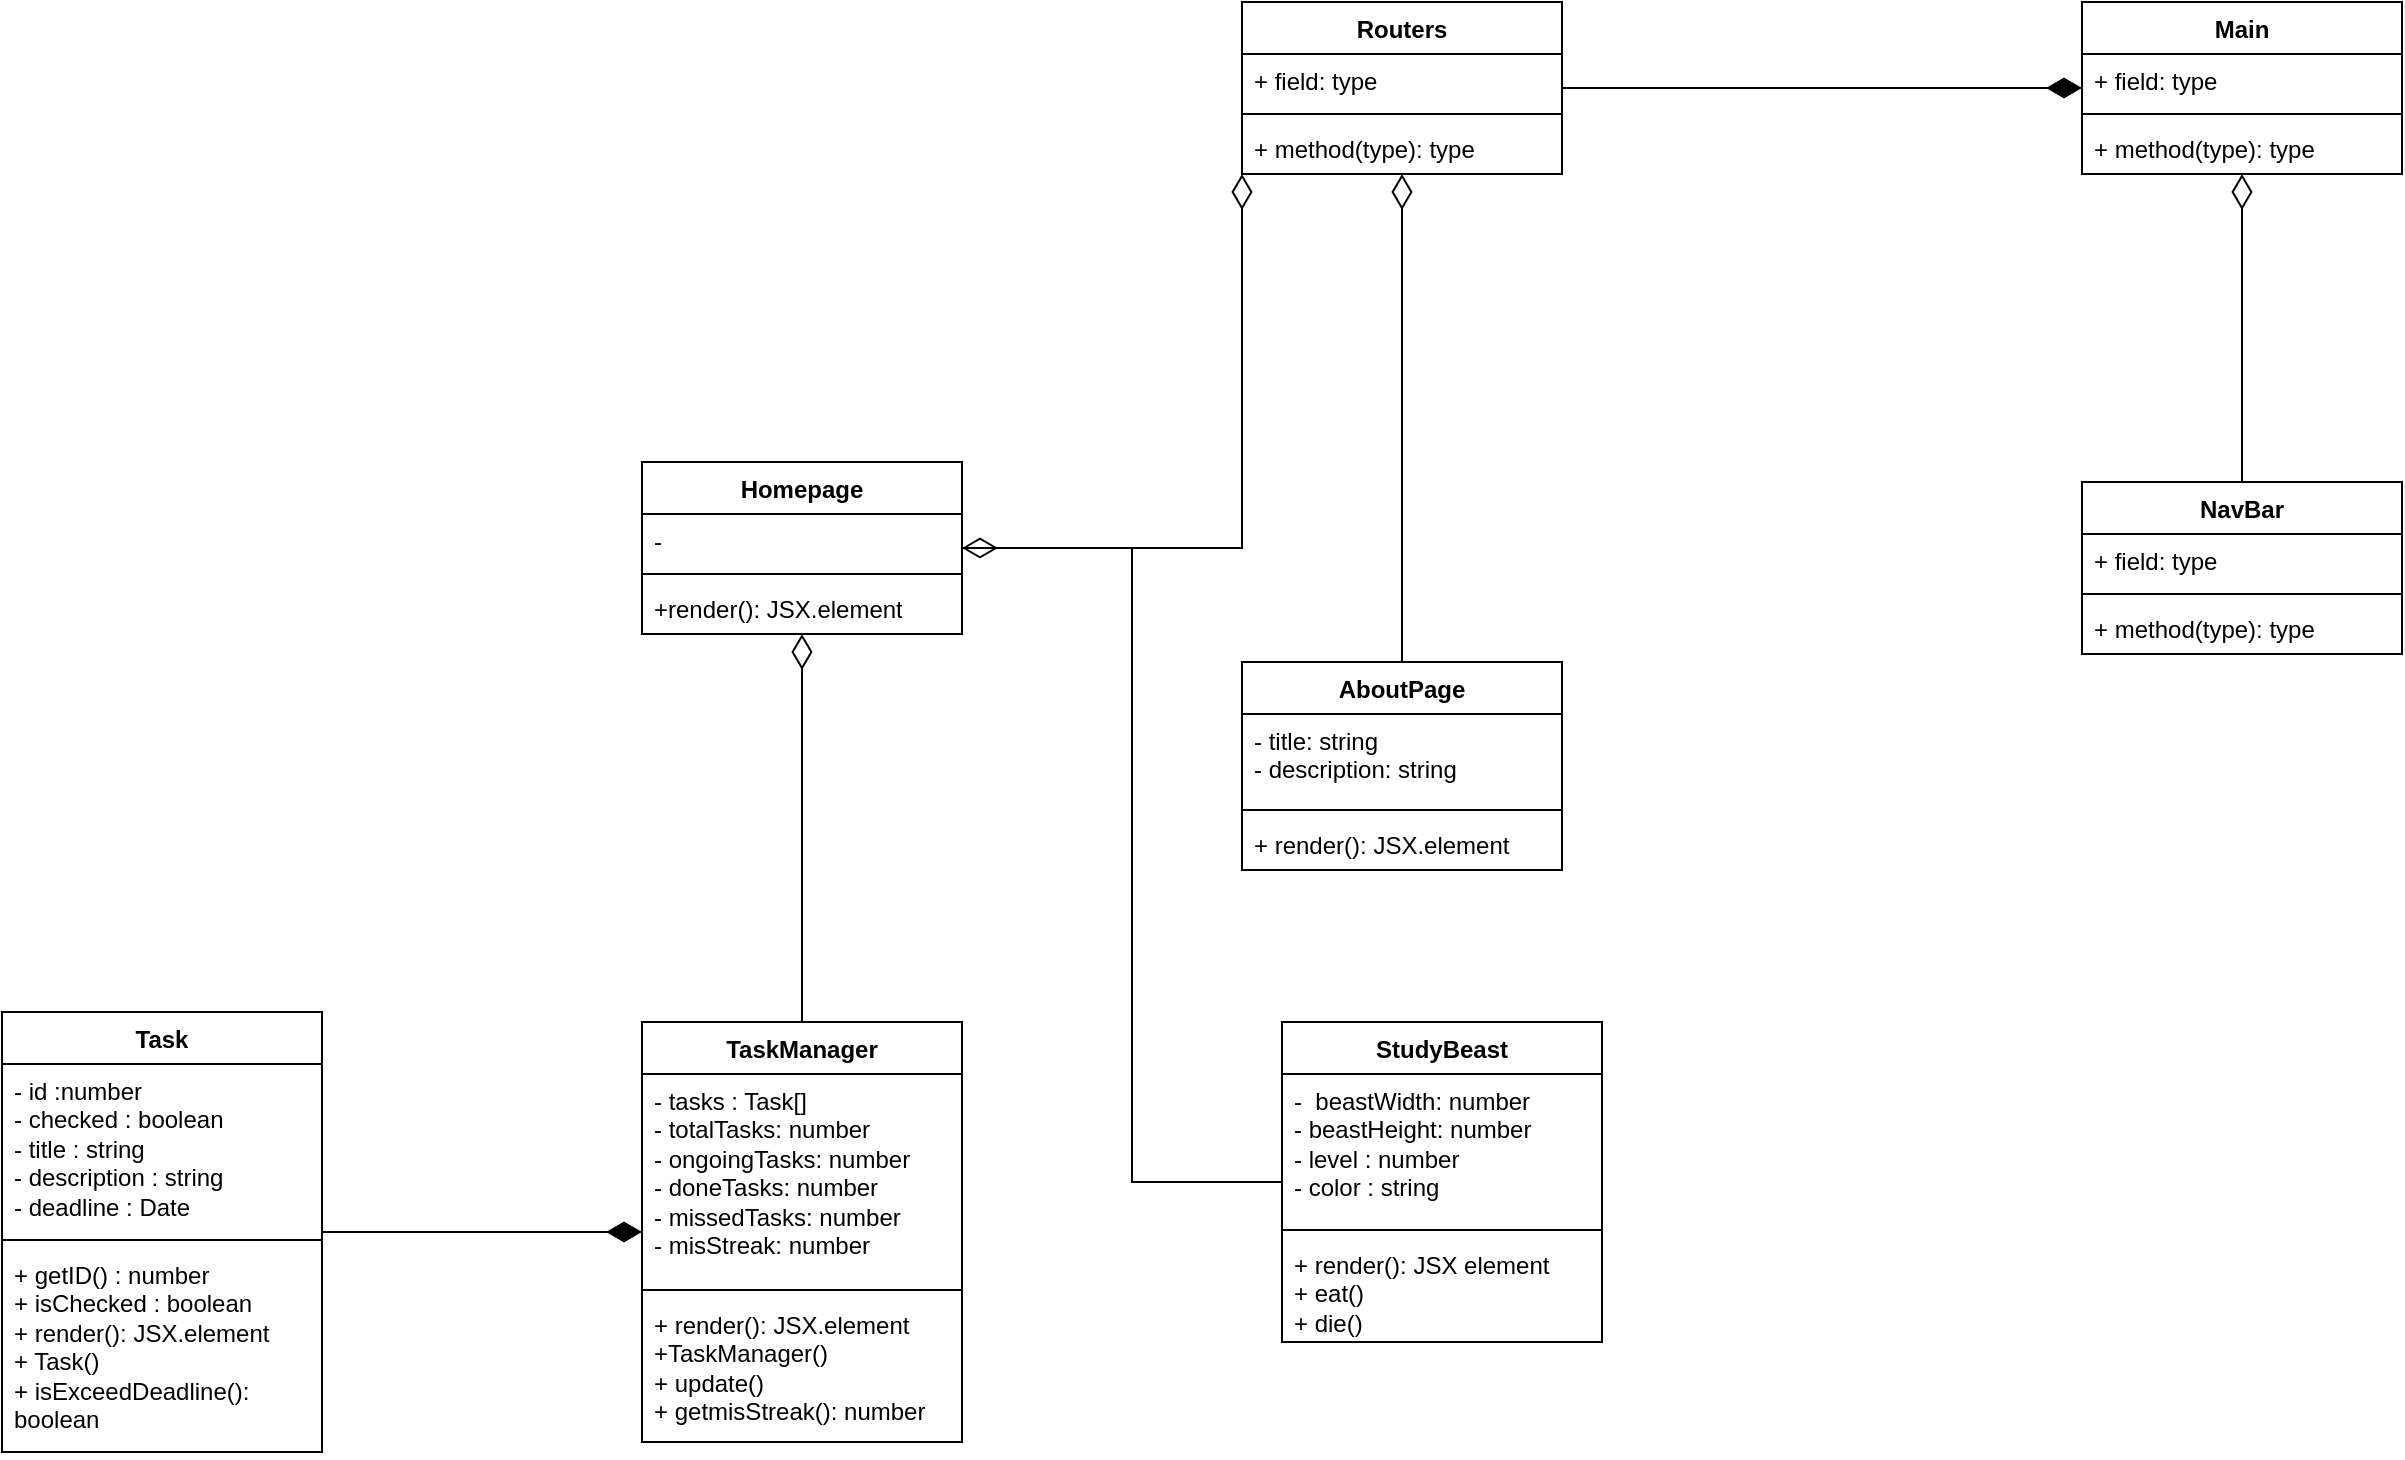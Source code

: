 <mxfile version="28.2.8">
  <diagram name="Page-1" id="5RMKCjs3eDe3yt776Ngc">
    <mxGraphModel dx="1042" dy="1674" grid="1" gridSize="10" guides="1" tooltips="1" connect="1" arrows="1" fold="1" page="1" pageScale="1" pageWidth="850" pageHeight="1100" math="0" shadow="0">
      <root>
        <mxCell id="0" />
        <mxCell id="1" parent="0" />
        <mxCell id="5VEAs7Z4zmUbIyA-DY4z-10" style="edgeStyle=orthogonalEdgeStyle;rounded=0;orthogonalLoop=1;jettySize=auto;html=1;entryX=0;entryY=0.5;entryDx=0;entryDy=0;endArrow=diamondThin;endFill=1;endSize=15;" edge="1" parent="1" source="5VEAs7Z4zmUbIyA-DY4z-1" target="5VEAs7Z4zmUbIyA-DY4z-5">
          <mxGeometry relative="1" as="geometry" />
        </mxCell>
        <mxCell id="5VEAs7Z4zmUbIyA-DY4z-1" value="Task" style="swimlane;fontStyle=1;align=center;verticalAlign=top;childLayout=stackLayout;horizontal=1;startSize=26;horizontalStack=0;resizeParent=1;resizeParentMax=0;resizeLast=0;collapsible=1;marginBottom=0;whiteSpace=wrap;html=1;" vertex="1" parent="1">
          <mxGeometry x="140" y="495" width="160" height="220" as="geometry" />
        </mxCell>
        <mxCell id="5VEAs7Z4zmUbIyA-DY4z-2" value="- id :number&lt;div&gt;- checked : boolean&lt;/div&gt;&lt;div&gt;- title : string&lt;/div&gt;&lt;div&gt;- description : string&lt;/div&gt;&lt;div&gt;- deadline : Date&lt;/div&gt;" style="text;strokeColor=none;fillColor=none;align=left;verticalAlign=top;spacingLeft=4;spacingRight=4;overflow=hidden;rotatable=0;points=[[0,0.5],[1,0.5]];portConstraint=eastwest;whiteSpace=wrap;html=1;" vertex="1" parent="5VEAs7Z4zmUbIyA-DY4z-1">
          <mxGeometry y="26" width="160" height="84" as="geometry" />
        </mxCell>
        <mxCell id="5VEAs7Z4zmUbIyA-DY4z-3" value="" style="line;strokeWidth=1;fillColor=none;align=left;verticalAlign=middle;spacingTop=-1;spacingLeft=3;spacingRight=3;rotatable=0;labelPosition=right;points=[];portConstraint=eastwest;strokeColor=inherit;" vertex="1" parent="5VEAs7Z4zmUbIyA-DY4z-1">
          <mxGeometry y="110" width="160" height="8" as="geometry" />
        </mxCell>
        <mxCell id="5VEAs7Z4zmUbIyA-DY4z-4" value="+ getID() : number&lt;div&gt;+ isChecked : boolean&amp;nbsp;&lt;/div&gt;&lt;div&gt;+ render():&amp;nbsp;&lt;span style=&quot;background-color: transparent; color: light-dark(rgb(0, 0, 0), rgb(255, 255, 255));&quot;&gt;JSX.element&lt;/span&gt;&lt;/div&gt;&lt;div&gt;+ Task()&amp;nbsp;&lt;/div&gt;&lt;div&gt;+ isExceedDeadline(): boolean&lt;/div&gt;" style="text;strokeColor=none;fillColor=none;align=left;verticalAlign=top;spacingLeft=4;spacingRight=4;overflow=hidden;rotatable=0;points=[[0,0.5],[1,0.5]];portConstraint=eastwest;whiteSpace=wrap;html=1;" vertex="1" parent="5VEAs7Z4zmUbIyA-DY4z-1">
          <mxGeometry y="118" width="160" height="102" as="geometry" />
        </mxCell>
        <mxCell id="5VEAs7Z4zmUbIyA-DY4z-19" style="edgeStyle=orthogonalEdgeStyle;rounded=0;orthogonalLoop=1;jettySize=auto;html=1;entryX=0.5;entryY=1;entryDx=0;entryDy=0;endArrow=diamondThin;endFill=0;endSize=15;" edge="1" parent="1" source="5VEAs7Z4zmUbIyA-DY4z-5" target="5VEAs7Z4zmUbIyA-DY4z-12">
          <mxGeometry relative="1" as="geometry" />
        </mxCell>
        <mxCell id="5VEAs7Z4zmUbIyA-DY4z-5" value="TaskManager" style="swimlane;fontStyle=1;align=center;verticalAlign=top;childLayout=stackLayout;horizontal=1;startSize=26;horizontalStack=0;resizeParent=1;resizeParentMax=0;resizeLast=0;collapsible=1;marginBottom=0;whiteSpace=wrap;html=1;" vertex="1" parent="1">
          <mxGeometry x="460" y="500" width="160" height="210" as="geometry" />
        </mxCell>
        <mxCell id="5VEAs7Z4zmUbIyA-DY4z-6" value="- tasks : Task[]&lt;div&gt;- totalTasks: number&lt;/div&gt;&lt;div&gt;- ongoingTasks: number&lt;/div&gt;&lt;div&gt;- doneTasks: number&lt;/div&gt;&lt;div&gt;- missedTasks: number&lt;/div&gt;&lt;div&gt;- misStreak: number&lt;/div&gt;" style="text;strokeColor=none;fillColor=none;align=left;verticalAlign=top;spacingLeft=4;spacingRight=4;overflow=hidden;rotatable=0;points=[[0,0.5],[1,0.5]];portConstraint=eastwest;whiteSpace=wrap;html=1;" vertex="1" parent="5VEAs7Z4zmUbIyA-DY4z-5">
          <mxGeometry y="26" width="160" height="104" as="geometry" />
        </mxCell>
        <mxCell id="5VEAs7Z4zmUbIyA-DY4z-7" value="" style="line;strokeWidth=1;fillColor=none;align=left;verticalAlign=middle;spacingTop=-1;spacingLeft=3;spacingRight=3;rotatable=0;labelPosition=right;points=[];portConstraint=eastwest;strokeColor=inherit;" vertex="1" parent="5VEAs7Z4zmUbIyA-DY4z-5">
          <mxGeometry y="130" width="160" height="8" as="geometry" />
        </mxCell>
        <mxCell id="5VEAs7Z4zmUbIyA-DY4z-8" value="+ render(): JSX.element&lt;div&gt;+TaskManager()&lt;/div&gt;&lt;div&gt;+ update()&amp;nbsp;&lt;/div&gt;&lt;div&gt;+ getmisStreak(): number&lt;/div&gt;" style="text;strokeColor=none;fillColor=none;align=left;verticalAlign=top;spacingLeft=4;spacingRight=4;overflow=hidden;rotatable=0;points=[[0,0.5],[1,0.5]];portConstraint=eastwest;whiteSpace=wrap;html=1;" vertex="1" parent="5VEAs7Z4zmUbIyA-DY4z-5">
          <mxGeometry y="138" width="160" height="72" as="geometry" />
        </mxCell>
        <mxCell id="5VEAs7Z4zmUbIyA-DY4z-44" style="edgeStyle=orthogonalEdgeStyle;rounded=0;orthogonalLoop=1;jettySize=auto;html=1;entryX=0;entryY=1;entryDx=0;entryDy=0;endArrow=diamondThin;endFill=0;endSize=15;" edge="1" parent="1" source="5VEAs7Z4zmUbIyA-DY4z-12" target="5VEAs7Z4zmUbIyA-DY4z-20">
          <mxGeometry relative="1" as="geometry" />
        </mxCell>
        <mxCell id="5VEAs7Z4zmUbIyA-DY4z-12" value="Homepage" style="swimlane;fontStyle=1;align=center;verticalAlign=top;childLayout=stackLayout;horizontal=1;startSize=26;horizontalStack=0;resizeParent=1;resizeParentMax=0;resizeLast=0;collapsible=1;marginBottom=0;whiteSpace=wrap;html=1;" vertex="1" parent="1">
          <mxGeometry x="460" y="220" width="160" height="86" as="geometry" />
        </mxCell>
        <mxCell id="5VEAs7Z4zmUbIyA-DY4z-13" value="-" style="text;strokeColor=none;fillColor=none;align=left;verticalAlign=top;spacingLeft=4;spacingRight=4;overflow=hidden;rotatable=0;points=[[0,0.5],[1,0.5]];portConstraint=eastwest;whiteSpace=wrap;html=1;" vertex="1" parent="5VEAs7Z4zmUbIyA-DY4z-12">
          <mxGeometry y="26" width="160" height="26" as="geometry" />
        </mxCell>
        <mxCell id="5VEAs7Z4zmUbIyA-DY4z-14" value="" style="line;strokeWidth=1;fillColor=none;align=left;verticalAlign=middle;spacingTop=-1;spacingLeft=3;spacingRight=3;rotatable=0;labelPosition=right;points=[];portConstraint=eastwest;strokeColor=inherit;" vertex="1" parent="5VEAs7Z4zmUbIyA-DY4z-12">
          <mxGeometry y="52" width="160" height="8" as="geometry" />
        </mxCell>
        <mxCell id="5VEAs7Z4zmUbIyA-DY4z-15" value="+render(): JSX.element" style="text;strokeColor=none;fillColor=none;align=left;verticalAlign=top;spacingLeft=4;spacingRight=4;overflow=hidden;rotatable=0;points=[[0,0.5],[1,0.5]];portConstraint=eastwest;whiteSpace=wrap;html=1;" vertex="1" parent="5VEAs7Z4zmUbIyA-DY4z-12">
          <mxGeometry y="60" width="160" height="26" as="geometry" />
        </mxCell>
        <mxCell id="5VEAs7Z4zmUbIyA-DY4z-52" style="edgeStyle=orthogonalEdgeStyle;rounded=0;orthogonalLoop=1;jettySize=auto;html=1;endArrow=diamondThin;endFill=1;endSize=15;" edge="1" parent="1" source="5VEAs7Z4zmUbIyA-DY4z-20" target="5VEAs7Z4zmUbIyA-DY4z-36">
          <mxGeometry relative="1" as="geometry" />
        </mxCell>
        <mxCell id="5VEAs7Z4zmUbIyA-DY4z-20" value="Routers" style="swimlane;fontStyle=1;align=center;verticalAlign=top;childLayout=stackLayout;horizontal=1;startSize=26;horizontalStack=0;resizeParent=1;resizeParentMax=0;resizeLast=0;collapsible=1;marginBottom=0;whiteSpace=wrap;html=1;" vertex="1" parent="1">
          <mxGeometry x="760" y="-10" width="160" height="86" as="geometry" />
        </mxCell>
        <mxCell id="5VEAs7Z4zmUbIyA-DY4z-21" value="+ field: type" style="text;strokeColor=none;fillColor=none;align=left;verticalAlign=top;spacingLeft=4;spacingRight=4;overflow=hidden;rotatable=0;points=[[0,0.5],[1,0.5]];portConstraint=eastwest;whiteSpace=wrap;html=1;" vertex="1" parent="5VEAs7Z4zmUbIyA-DY4z-20">
          <mxGeometry y="26" width="160" height="26" as="geometry" />
        </mxCell>
        <mxCell id="5VEAs7Z4zmUbIyA-DY4z-22" value="" style="line;strokeWidth=1;fillColor=none;align=left;verticalAlign=middle;spacingTop=-1;spacingLeft=3;spacingRight=3;rotatable=0;labelPosition=right;points=[];portConstraint=eastwest;strokeColor=inherit;" vertex="1" parent="5VEAs7Z4zmUbIyA-DY4z-20">
          <mxGeometry y="52" width="160" height="8" as="geometry" />
        </mxCell>
        <mxCell id="5VEAs7Z4zmUbIyA-DY4z-23" value="+ method(type): type" style="text;strokeColor=none;fillColor=none;align=left;verticalAlign=top;spacingLeft=4;spacingRight=4;overflow=hidden;rotatable=0;points=[[0,0.5],[1,0.5]];portConstraint=eastwest;whiteSpace=wrap;html=1;" vertex="1" parent="5VEAs7Z4zmUbIyA-DY4z-20">
          <mxGeometry y="60" width="160" height="26" as="geometry" />
        </mxCell>
        <mxCell id="5VEAs7Z4zmUbIyA-DY4z-35" style="edgeStyle=orthogonalEdgeStyle;rounded=0;orthogonalLoop=1;jettySize=auto;html=1;entryX=1;entryY=0.5;entryDx=0;entryDy=0;endArrow=diamondThin;endFill=0;endSize=15;" edge="1" parent="1" source="5VEAs7Z4zmUbIyA-DY4z-25" target="5VEAs7Z4zmUbIyA-DY4z-12">
          <mxGeometry relative="1" as="geometry" />
        </mxCell>
        <mxCell id="5VEAs7Z4zmUbIyA-DY4z-25" value="StudyBeast" style="swimlane;fontStyle=1;align=center;verticalAlign=top;childLayout=stackLayout;horizontal=1;startSize=26;horizontalStack=0;resizeParent=1;resizeParentMax=0;resizeLast=0;collapsible=1;marginBottom=0;whiteSpace=wrap;html=1;" vertex="1" parent="1">
          <mxGeometry x="780" y="500" width="160" height="160" as="geometry" />
        </mxCell>
        <mxCell id="5VEAs7Z4zmUbIyA-DY4z-26" value="-&amp;nbsp; beastWidth: number&lt;div&gt;- beastHeight: number&lt;/div&gt;&lt;div&gt;- level : number&lt;/div&gt;&lt;div&gt;- color : string&lt;/div&gt;&lt;div&gt;&lt;br&gt;&lt;/div&gt;" style="text;strokeColor=none;fillColor=none;align=left;verticalAlign=top;spacingLeft=4;spacingRight=4;overflow=hidden;rotatable=0;points=[[0,0.5],[1,0.5]];portConstraint=eastwest;whiteSpace=wrap;html=1;" vertex="1" parent="5VEAs7Z4zmUbIyA-DY4z-25">
          <mxGeometry y="26" width="160" height="74" as="geometry" />
        </mxCell>
        <mxCell id="5VEAs7Z4zmUbIyA-DY4z-27" value="" style="line;strokeWidth=1;fillColor=none;align=left;verticalAlign=middle;spacingTop=-1;spacingLeft=3;spacingRight=3;rotatable=0;labelPosition=right;points=[];portConstraint=eastwest;strokeColor=inherit;" vertex="1" parent="5VEAs7Z4zmUbIyA-DY4z-25">
          <mxGeometry y="100" width="160" height="8" as="geometry" />
        </mxCell>
        <mxCell id="5VEAs7Z4zmUbIyA-DY4z-28" value="+ render(): JSX element&lt;div&gt;+ eat()&lt;/div&gt;&lt;div&gt;+ die()&lt;/div&gt;" style="text;strokeColor=none;fillColor=none;align=left;verticalAlign=top;spacingLeft=4;spacingRight=4;overflow=hidden;rotatable=0;points=[[0,0.5],[1,0.5]];portConstraint=eastwest;whiteSpace=wrap;html=1;" vertex="1" parent="5VEAs7Z4zmUbIyA-DY4z-25">
          <mxGeometry y="108" width="160" height="52" as="geometry" />
        </mxCell>
        <mxCell id="5VEAs7Z4zmUbIyA-DY4z-36" value="Main" style="swimlane;fontStyle=1;align=center;verticalAlign=top;childLayout=stackLayout;horizontal=1;startSize=26;horizontalStack=0;resizeParent=1;resizeParentMax=0;resizeLast=0;collapsible=1;marginBottom=0;whiteSpace=wrap;html=1;" vertex="1" parent="1">
          <mxGeometry x="1180" y="-10" width="160" height="86" as="geometry" />
        </mxCell>
        <mxCell id="5VEAs7Z4zmUbIyA-DY4z-37" value="+ field: type" style="text;strokeColor=none;fillColor=none;align=left;verticalAlign=top;spacingLeft=4;spacingRight=4;overflow=hidden;rotatable=0;points=[[0,0.5],[1,0.5]];portConstraint=eastwest;whiteSpace=wrap;html=1;" vertex="1" parent="5VEAs7Z4zmUbIyA-DY4z-36">
          <mxGeometry y="26" width="160" height="26" as="geometry" />
        </mxCell>
        <mxCell id="5VEAs7Z4zmUbIyA-DY4z-38" value="" style="line;strokeWidth=1;fillColor=none;align=left;verticalAlign=middle;spacingTop=-1;spacingLeft=3;spacingRight=3;rotatable=0;labelPosition=right;points=[];portConstraint=eastwest;strokeColor=inherit;" vertex="1" parent="5VEAs7Z4zmUbIyA-DY4z-36">
          <mxGeometry y="52" width="160" height="8" as="geometry" />
        </mxCell>
        <mxCell id="5VEAs7Z4zmUbIyA-DY4z-39" value="+ method(type): type" style="text;strokeColor=none;fillColor=none;align=left;verticalAlign=top;spacingLeft=4;spacingRight=4;overflow=hidden;rotatable=0;points=[[0,0.5],[1,0.5]];portConstraint=eastwest;whiteSpace=wrap;html=1;" vertex="1" parent="5VEAs7Z4zmUbIyA-DY4z-36">
          <mxGeometry y="60" width="160" height="26" as="geometry" />
        </mxCell>
        <mxCell id="5VEAs7Z4zmUbIyA-DY4z-45" style="edgeStyle=orthogonalEdgeStyle;rounded=0;orthogonalLoop=1;jettySize=auto;html=1;endArrow=diamondThin;endFill=0;endSize=15;" edge="1" parent="1" source="5VEAs7Z4zmUbIyA-DY4z-40" target="5VEAs7Z4zmUbIyA-DY4z-20">
          <mxGeometry relative="1" as="geometry" />
        </mxCell>
        <mxCell id="5VEAs7Z4zmUbIyA-DY4z-40" value="AboutPage" style="swimlane;fontStyle=1;align=center;verticalAlign=top;childLayout=stackLayout;horizontal=1;startSize=26;horizontalStack=0;resizeParent=1;resizeParentMax=0;resizeLast=0;collapsible=1;marginBottom=0;whiteSpace=wrap;html=1;" vertex="1" parent="1">
          <mxGeometry x="760" y="320" width="160" height="104" as="geometry" />
        </mxCell>
        <mxCell id="5VEAs7Z4zmUbIyA-DY4z-41" value="- title: string&lt;div&gt;- description: string&lt;/div&gt;" style="text;strokeColor=none;fillColor=none;align=left;verticalAlign=top;spacingLeft=4;spacingRight=4;overflow=hidden;rotatable=0;points=[[0,0.5],[1,0.5]];portConstraint=eastwest;whiteSpace=wrap;html=1;" vertex="1" parent="5VEAs7Z4zmUbIyA-DY4z-40">
          <mxGeometry y="26" width="160" height="44" as="geometry" />
        </mxCell>
        <mxCell id="5VEAs7Z4zmUbIyA-DY4z-42" value="" style="line;strokeWidth=1;fillColor=none;align=left;verticalAlign=middle;spacingTop=-1;spacingLeft=3;spacingRight=3;rotatable=0;labelPosition=right;points=[];portConstraint=eastwest;strokeColor=inherit;" vertex="1" parent="5VEAs7Z4zmUbIyA-DY4z-40">
          <mxGeometry y="70" width="160" height="8" as="geometry" />
        </mxCell>
        <mxCell id="5VEAs7Z4zmUbIyA-DY4z-43" value="+ render(): JSX.element" style="text;strokeColor=none;fillColor=none;align=left;verticalAlign=top;spacingLeft=4;spacingRight=4;overflow=hidden;rotatable=0;points=[[0,0.5],[1,0.5]];portConstraint=eastwest;whiteSpace=wrap;html=1;" vertex="1" parent="5VEAs7Z4zmUbIyA-DY4z-40">
          <mxGeometry y="78" width="160" height="26" as="geometry" />
        </mxCell>
        <mxCell id="5VEAs7Z4zmUbIyA-DY4z-51" style="edgeStyle=orthogonalEdgeStyle;rounded=0;orthogonalLoop=1;jettySize=auto;html=1;endArrow=diamondThin;endFill=0;endSize=15;" edge="1" parent="1" source="5VEAs7Z4zmUbIyA-DY4z-47" target="5VEAs7Z4zmUbIyA-DY4z-36">
          <mxGeometry relative="1" as="geometry" />
        </mxCell>
        <mxCell id="5VEAs7Z4zmUbIyA-DY4z-47" value="NavBar" style="swimlane;fontStyle=1;align=center;verticalAlign=top;childLayout=stackLayout;horizontal=1;startSize=26;horizontalStack=0;resizeParent=1;resizeParentMax=0;resizeLast=0;collapsible=1;marginBottom=0;whiteSpace=wrap;html=1;" vertex="1" parent="1">
          <mxGeometry x="1180" y="230" width="160" height="86" as="geometry" />
        </mxCell>
        <mxCell id="5VEAs7Z4zmUbIyA-DY4z-48" value="+ field: type" style="text;strokeColor=none;fillColor=none;align=left;verticalAlign=top;spacingLeft=4;spacingRight=4;overflow=hidden;rotatable=0;points=[[0,0.5],[1,0.5]];portConstraint=eastwest;whiteSpace=wrap;html=1;" vertex="1" parent="5VEAs7Z4zmUbIyA-DY4z-47">
          <mxGeometry y="26" width="160" height="26" as="geometry" />
        </mxCell>
        <mxCell id="5VEAs7Z4zmUbIyA-DY4z-49" value="" style="line;strokeWidth=1;fillColor=none;align=left;verticalAlign=middle;spacingTop=-1;spacingLeft=3;spacingRight=3;rotatable=0;labelPosition=right;points=[];portConstraint=eastwest;strokeColor=inherit;" vertex="1" parent="5VEAs7Z4zmUbIyA-DY4z-47">
          <mxGeometry y="52" width="160" height="8" as="geometry" />
        </mxCell>
        <mxCell id="5VEAs7Z4zmUbIyA-DY4z-50" value="+ method(type): type" style="text;strokeColor=none;fillColor=none;align=left;verticalAlign=top;spacingLeft=4;spacingRight=4;overflow=hidden;rotatable=0;points=[[0,0.5],[1,0.5]];portConstraint=eastwest;whiteSpace=wrap;html=1;" vertex="1" parent="5VEAs7Z4zmUbIyA-DY4z-47">
          <mxGeometry y="60" width="160" height="26" as="geometry" />
        </mxCell>
      </root>
    </mxGraphModel>
  </diagram>
</mxfile>

